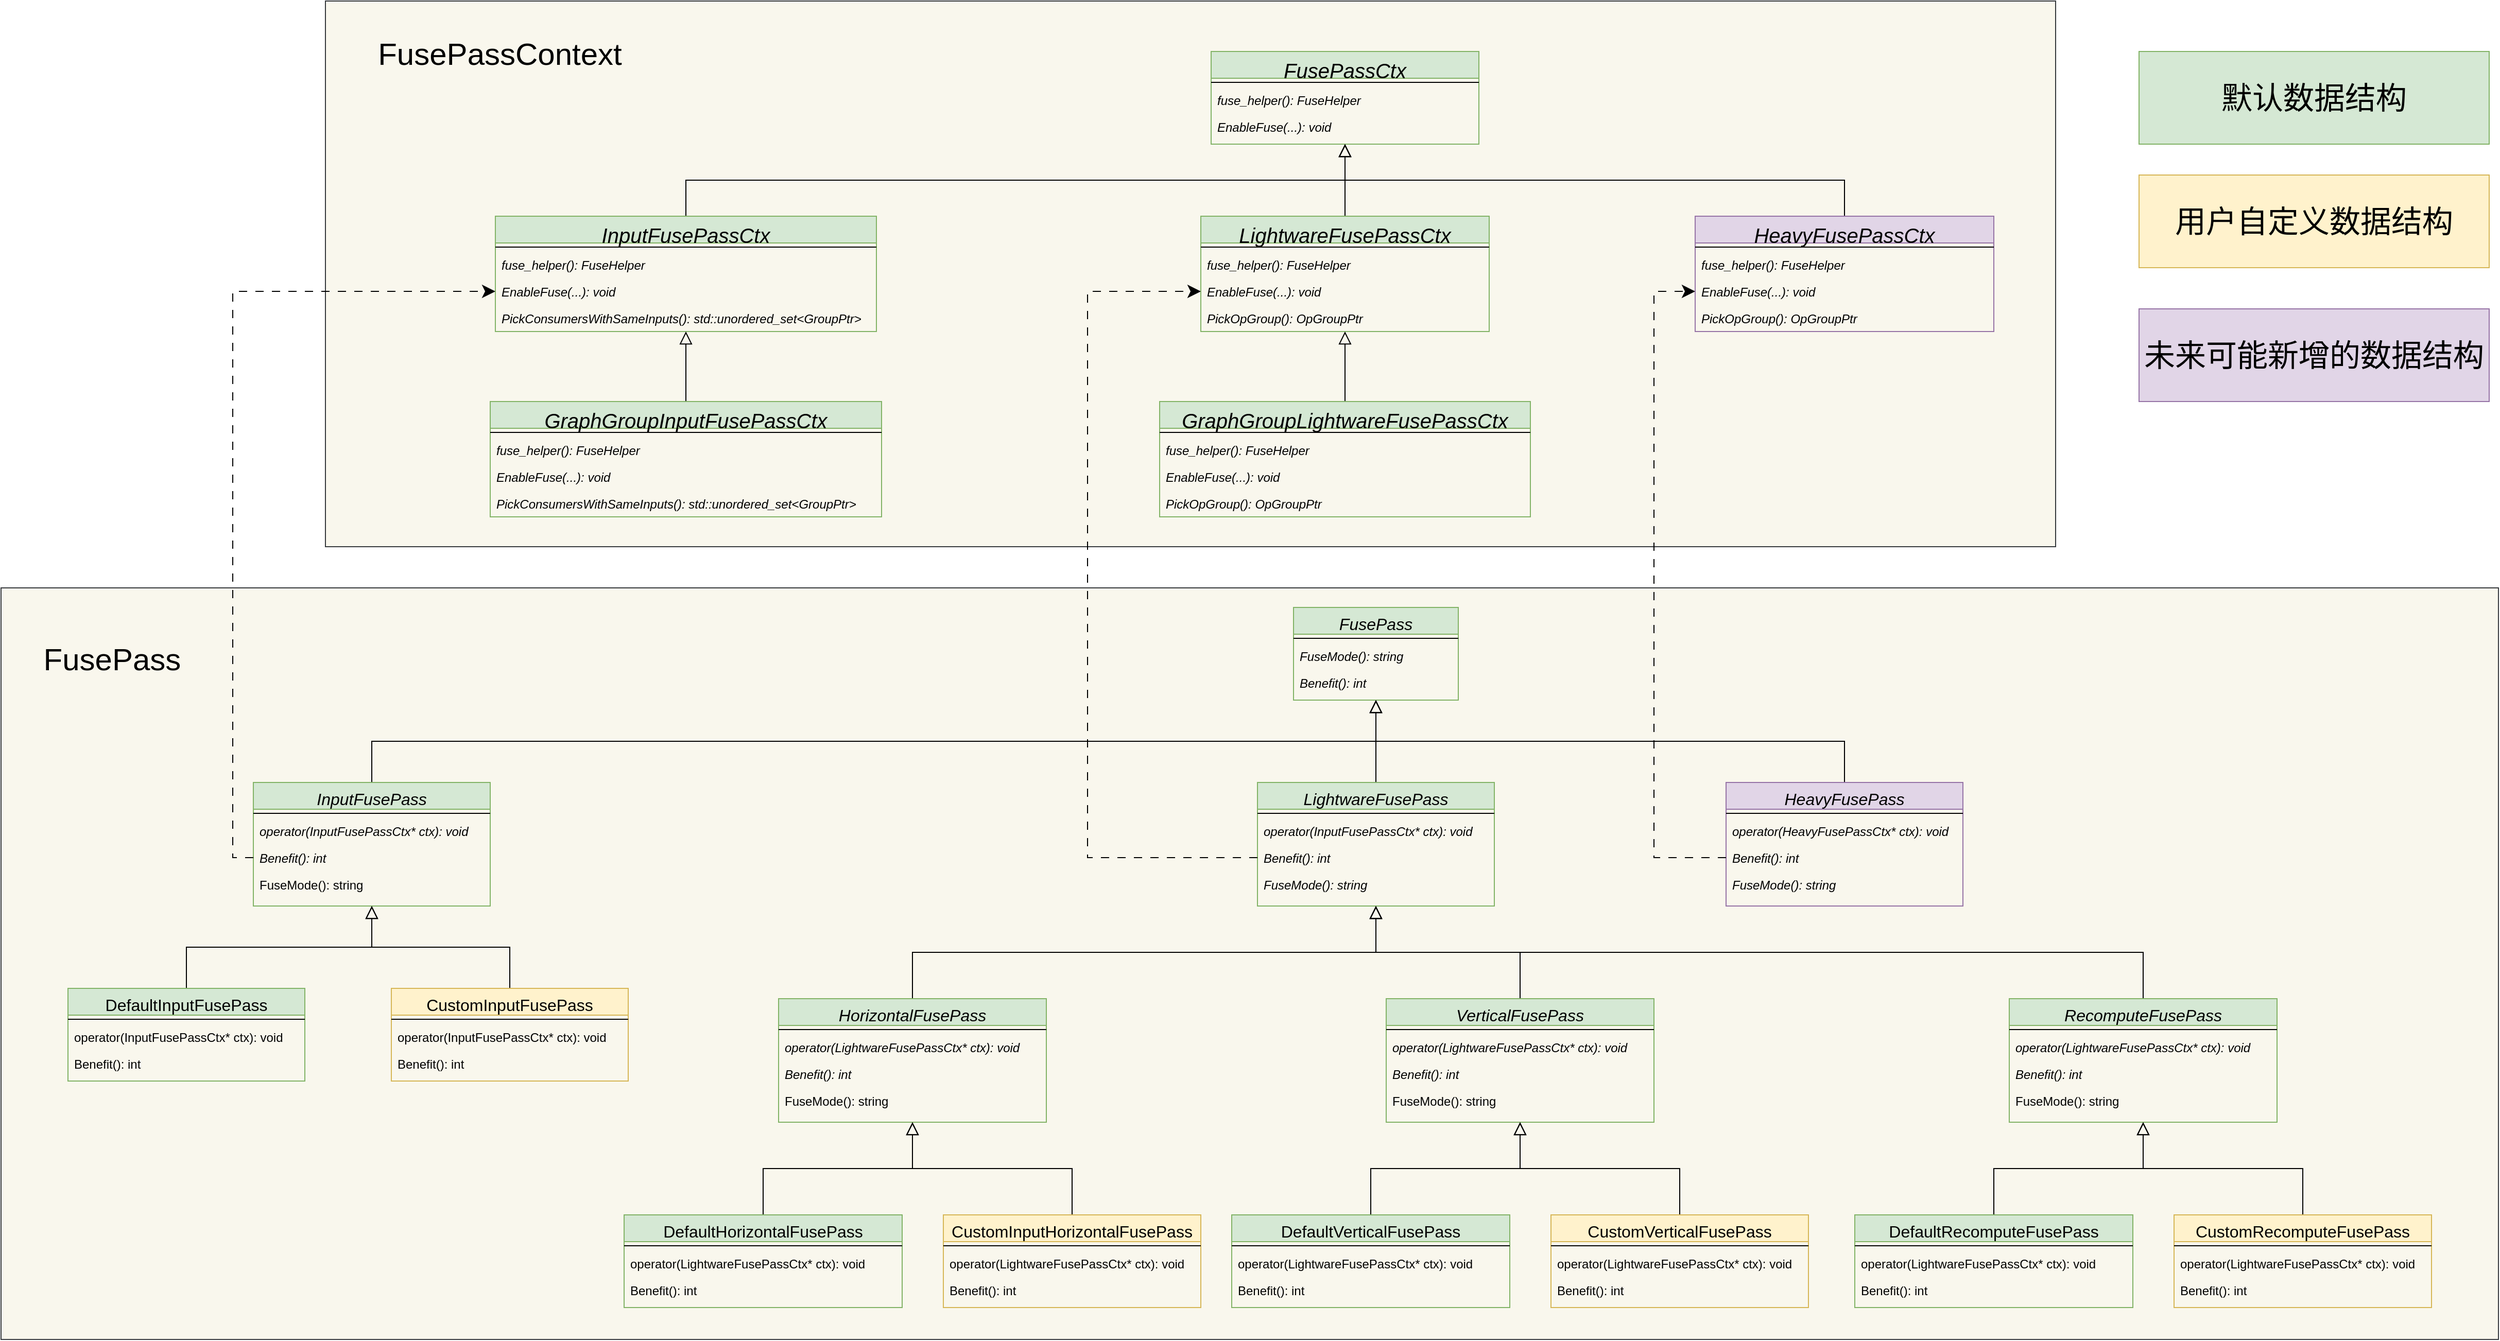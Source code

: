 <mxfile version="21.5.0" type="github">
  <diagram id="C5RBs43oDa-KdzZeNtuy" name="Page-1">
    <mxGraphModel dx="2607" dy="2569" grid="1" gridSize="10" guides="1" tooltips="1" connect="1" arrows="1" fold="1" page="1" pageScale="1" pageWidth="827" pageHeight="1169" math="0" shadow="0">
      <root>
        <mxCell id="WIyWlLk6GJQsqaUBKTNV-0" />
        <mxCell id="WIyWlLk6GJQsqaUBKTNV-1" parent="WIyWlLk6GJQsqaUBKTNV-0" />
        <mxCell id="BLyfXcpBKMJjdkIK_ONK-147" value="" style="rounded=0;whiteSpace=wrap;html=1;fillColor=#f9f7ed;strokeColor=#36393d;" vertex="1" parent="WIyWlLk6GJQsqaUBKTNV-1">
          <mxGeometry x="65" y="1" width="2425" height="730" as="geometry" />
        </mxCell>
        <mxCell id="BLyfXcpBKMJjdkIK_ONK-145" value="" style="rounded=0;whiteSpace=wrap;html=1;fillColor=#f9f7ed;strokeColor=#36393d;" vertex="1" parent="WIyWlLk6GJQsqaUBKTNV-1">
          <mxGeometry x="380" y="-569" width="1680" height="530" as="geometry" />
        </mxCell>
        <mxCell id="zkfFHV4jXpPFQw0GAbJ--0" value="FusePass" style="swimlane;fontStyle=2;align=center;verticalAlign=top;childLayout=stackLayout;horizontal=1;startSize=26;horizontalStack=0;resizeParent=1;resizeLast=0;collapsible=1;marginBottom=0;rounded=0;shadow=0;strokeWidth=1;fillColor=#d5e8d4;strokeColor=#82b366;fontSize=16;" parent="WIyWlLk6GJQsqaUBKTNV-1" vertex="1">
          <mxGeometry x="1320" y="20" width="160" height="90" as="geometry">
            <mxRectangle x="230" y="140" width="160" height="26" as="alternateBounds" />
          </mxGeometry>
        </mxCell>
        <mxCell id="zkfFHV4jXpPFQw0GAbJ--4" value="" style="line;html=1;strokeWidth=1;align=left;verticalAlign=middle;spacingTop=-1;spacingLeft=3;spacingRight=3;rotatable=0;labelPosition=right;points=[];portConstraint=eastwest;" parent="zkfFHV4jXpPFQw0GAbJ--0" vertex="1">
          <mxGeometry y="26" width="160" height="8" as="geometry" />
        </mxCell>
        <mxCell id="zkfFHV4jXpPFQw0GAbJ--5" value="FuseMode(): string" style="text;align=left;verticalAlign=top;spacingLeft=4;spacingRight=4;overflow=hidden;rotatable=0;points=[[0,0.5],[1,0.5]];portConstraint=eastwest;fontStyle=2" parent="zkfFHV4jXpPFQw0GAbJ--0" vertex="1">
          <mxGeometry y="34" width="160" height="26" as="geometry" />
        </mxCell>
        <mxCell id="BLyfXcpBKMJjdkIK_ONK-0" value="Benefit(): int" style="text;align=left;verticalAlign=top;spacingLeft=4;spacingRight=4;overflow=hidden;rotatable=0;points=[[0,0.5],[1,0.5]];portConstraint=eastwest;fontStyle=2" vertex="1" parent="zkfFHV4jXpPFQw0GAbJ--0">
          <mxGeometry y="60" width="160" height="26" as="geometry" />
        </mxCell>
        <mxCell id="BLyfXcpBKMJjdkIK_ONK-151" style="edgeStyle=orthogonalEdgeStyle;rounded=0;orthogonalLoop=1;jettySize=auto;html=1;exitX=0.5;exitY=0;exitDx=0;exitDy=0;endArrow=block;endFill=0;endSize=10;" edge="1" parent="WIyWlLk6GJQsqaUBKTNV-1" source="zkfFHV4jXpPFQw0GAbJ--6" target="zkfFHV4jXpPFQw0GAbJ--0">
          <mxGeometry relative="1" as="geometry" />
        </mxCell>
        <mxCell id="zkfFHV4jXpPFQw0GAbJ--6" value="InputFusePass" style="swimlane;fontStyle=2;align=center;verticalAlign=top;childLayout=stackLayout;horizontal=1;startSize=26;horizontalStack=0;resizeParent=1;resizeLast=0;collapsible=1;marginBottom=0;rounded=0;shadow=0;strokeWidth=1;fillColor=#d5e8d4;strokeColor=#82b366;fontSize=16;" parent="WIyWlLk6GJQsqaUBKTNV-1" vertex="1">
          <mxGeometry x="310" y="190" width="230" height="120" as="geometry">
            <mxRectangle x="130" y="380" width="160" height="26" as="alternateBounds" />
          </mxGeometry>
        </mxCell>
        <mxCell id="zkfFHV4jXpPFQw0GAbJ--9" value="" style="line;html=1;strokeWidth=1;align=left;verticalAlign=middle;spacingTop=-1;spacingLeft=3;spacingRight=3;rotatable=0;labelPosition=right;points=[];portConstraint=eastwest;" parent="zkfFHV4jXpPFQw0GAbJ--6" vertex="1">
          <mxGeometry y="26" width="230" height="8" as="geometry" />
        </mxCell>
        <mxCell id="BLyfXcpBKMJjdkIK_ONK-1" value="operator(InputFusePassCtx* ctx): void" style="text;align=left;verticalAlign=top;spacingLeft=4;spacingRight=4;overflow=hidden;rotatable=0;points=[[0,0.5],[1,0.5]];portConstraint=eastwest;fontStyle=2" vertex="1" parent="zkfFHV4jXpPFQw0GAbJ--6">
          <mxGeometry y="34" width="230" height="26" as="geometry" />
        </mxCell>
        <mxCell id="BLyfXcpBKMJjdkIK_ONK-3" value="Benefit(): int" style="text;align=left;verticalAlign=top;spacingLeft=4;spacingRight=4;overflow=hidden;rotatable=0;points=[[0,0.5],[1,0.5]];portConstraint=eastwest;fontStyle=2" vertex="1" parent="zkfFHV4jXpPFQw0GAbJ--6">
          <mxGeometry y="60" width="230" height="26" as="geometry" />
        </mxCell>
        <mxCell id="BLyfXcpBKMJjdkIK_ONK-2" value="FuseMode(): string" style="text;align=left;verticalAlign=top;spacingLeft=4;spacingRight=4;overflow=hidden;rotatable=0;points=[[0,0.5],[1,0.5]];portConstraint=eastwest;fontStyle=0" vertex="1" parent="zkfFHV4jXpPFQw0GAbJ--6">
          <mxGeometry y="86" width="230" height="26" as="geometry" />
        </mxCell>
        <mxCell id="zkfFHV4jXpPFQw0GAbJ--16" value="" style="endArrow=block;endSize=10;endFill=0;shadow=0;strokeWidth=1;rounded=0;edgeStyle=elbowEdgeStyle;elbow=vertical;exitX=0.5;exitY=0;exitDx=0;exitDy=0;" parent="WIyWlLk6GJQsqaUBKTNV-1" source="BLyfXcpBKMJjdkIK_ONK-31" target="zkfFHV4jXpPFQw0GAbJ--0" edge="1">
          <mxGeometry width="160" relative="1" as="geometry">
            <mxPoint x="700" y="250" as="sourcePoint" />
            <mxPoint x="550" y="201" as="targetPoint" />
          </mxGeometry>
        </mxCell>
        <mxCell id="BLyfXcpBKMJjdkIK_ONK-14" style="edgeStyle=orthogonalEdgeStyle;rounded=0;orthogonalLoop=1;jettySize=auto;html=1;exitX=0.5;exitY=0;exitDx=0;exitDy=0;entryX=0.5;entryY=1;entryDx=0;entryDy=0;endArrow=block;endFill=0;endSize=10;" edge="1" parent="WIyWlLk6GJQsqaUBKTNV-1" source="BLyfXcpBKMJjdkIK_ONK-4" target="zkfFHV4jXpPFQw0GAbJ--6">
          <mxGeometry relative="1" as="geometry" />
        </mxCell>
        <mxCell id="BLyfXcpBKMJjdkIK_ONK-4" value="DefaultInputFusePass" style="swimlane;fontStyle=0;align=center;verticalAlign=top;childLayout=stackLayout;horizontal=1;startSize=26;horizontalStack=0;resizeParent=1;resizeLast=0;collapsible=1;marginBottom=0;rounded=0;shadow=0;strokeWidth=1;fillColor=#d5e8d4;strokeColor=#82b366;fontSize=16;" vertex="1" parent="WIyWlLk6GJQsqaUBKTNV-1">
          <mxGeometry x="130" y="390" width="230" height="90" as="geometry">
            <mxRectangle x="130" y="380" width="160" height="26" as="alternateBounds" />
          </mxGeometry>
        </mxCell>
        <mxCell id="BLyfXcpBKMJjdkIK_ONK-5" value="" style="line;html=1;strokeWidth=1;align=left;verticalAlign=middle;spacingTop=-1;spacingLeft=3;spacingRight=3;rotatable=0;labelPosition=right;points=[];portConstraint=eastwest;" vertex="1" parent="BLyfXcpBKMJjdkIK_ONK-4">
          <mxGeometry y="26" width="230" height="8" as="geometry" />
        </mxCell>
        <mxCell id="BLyfXcpBKMJjdkIK_ONK-6" value="operator(InputFusePassCtx* ctx): void" style="text;align=left;verticalAlign=top;spacingLeft=4;spacingRight=4;overflow=hidden;rotatable=0;points=[[0,0.5],[1,0.5]];portConstraint=eastwest;fontStyle=0" vertex="1" parent="BLyfXcpBKMJjdkIK_ONK-4">
          <mxGeometry y="34" width="230" height="26" as="geometry" />
        </mxCell>
        <mxCell id="BLyfXcpBKMJjdkIK_ONK-7" value="Benefit(): int" style="text;align=left;verticalAlign=top;spacingLeft=4;spacingRight=4;overflow=hidden;rotatable=0;points=[[0,0.5],[1,0.5]];portConstraint=eastwest;fontStyle=0" vertex="1" parent="BLyfXcpBKMJjdkIK_ONK-4">
          <mxGeometry y="60" width="230" height="26" as="geometry" />
        </mxCell>
        <mxCell id="BLyfXcpBKMJjdkIK_ONK-25" style="edgeStyle=orthogonalEdgeStyle;rounded=0;orthogonalLoop=1;jettySize=auto;html=1;exitX=0.5;exitY=0;exitDx=0;exitDy=0;entryX=0.5;entryY=1;entryDx=0;entryDy=0;endArrow=block;endFill=0;endSize=10;" edge="1" parent="WIyWlLk6GJQsqaUBKTNV-1" source="BLyfXcpBKMJjdkIK_ONK-20" target="zkfFHV4jXpPFQw0GAbJ--6">
          <mxGeometry relative="1" as="geometry" />
        </mxCell>
        <mxCell id="BLyfXcpBKMJjdkIK_ONK-20" value="CustomInputFusePass" style="swimlane;fontStyle=0;align=center;verticalAlign=top;childLayout=stackLayout;horizontal=1;startSize=26;horizontalStack=0;resizeParent=1;resizeLast=0;collapsible=1;marginBottom=0;rounded=0;shadow=0;strokeWidth=1;fillColor=#fff2cc;strokeColor=#d6b656;fontSize=16;" vertex="1" parent="WIyWlLk6GJQsqaUBKTNV-1">
          <mxGeometry x="444" y="390" width="230" height="90" as="geometry">
            <mxRectangle x="130" y="380" width="160" height="26" as="alternateBounds" />
          </mxGeometry>
        </mxCell>
        <mxCell id="BLyfXcpBKMJjdkIK_ONK-21" value="" style="line;html=1;strokeWidth=1;align=left;verticalAlign=middle;spacingTop=-1;spacingLeft=3;spacingRight=3;rotatable=0;labelPosition=right;points=[];portConstraint=eastwest;" vertex="1" parent="BLyfXcpBKMJjdkIK_ONK-20">
          <mxGeometry y="26" width="230" height="8" as="geometry" />
        </mxCell>
        <mxCell id="BLyfXcpBKMJjdkIK_ONK-22" value="operator(InputFusePassCtx* ctx): void" style="text;align=left;verticalAlign=top;spacingLeft=4;spacingRight=4;overflow=hidden;rotatable=0;points=[[0,0.5],[1,0.5]];portConstraint=eastwest;fontStyle=0" vertex="1" parent="BLyfXcpBKMJjdkIK_ONK-20">
          <mxGeometry y="34" width="230" height="26" as="geometry" />
        </mxCell>
        <mxCell id="BLyfXcpBKMJjdkIK_ONK-23" value="Benefit(): int" style="text;align=left;verticalAlign=top;spacingLeft=4;spacingRight=4;overflow=hidden;rotatable=0;points=[[0,0.5],[1,0.5]];portConstraint=eastwest;fontStyle=0" vertex="1" parent="BLyfXcpBKMJjdkIK_ONK-20">
          <mxGeometry y="60" width="230" height="26" as="geometry" />
        </mxCell>
        <mxCell id="BLyfXcpBKMJjdkIK_ONK-31" value="LightwareFusePass" style="swimlane;fontStyle=2;align=center;verticalAlign=top;childLayout=stackLayout;horizontal=1;startSize=26;horizontalStack=0;resizeParent=1;resizeLast=0;collapsible=1;marginBottom=0;rounded=0;shadow=0;strokeWidth=1;fillColor=#d5e8d4;strokeColor=#82b366;fontSize=16;" vertex="1" parent="WIyWlLk6GJQsqaUBKTNV-1">
          <mxGeometry x="1285" y="190" width="230" height="120" as="geometry">
            <mxRectangle x="130" y="380" width="160" height="26" as="alternateBounds" />
          </mxGeometry>
        </mxCell>
        <mxCell id="BLyfXcpBKMJjdkIK_ONK-32" value="" style="line;html=1;strokeWidth=1;align=left;verticalAlign=middle;spacingTop=-1;spacingLeft=3;spacingRight=3;rotatable=0;labelPosition=right;points=[];portConstraint=eastwest;" vertex="1" parent="BLyfXcpBKMJjdkIK_ONK-31">
          <mxGeometry y="26" width="230" height="8" as="geometry" />
        </mxCell>
        <mxCell id="BLyfXcpBKMJjdkIK_ONK-33" value="operator(InputFusePassCtx* ctx): void" style="text;align=left;verticalAlign=top;spacingLeft=4;spacingRight=4;overflow=hidden;rotatable=0;points=[[0,0.5],[1,0.5]];portConstraint=eastwest;fontStyle=2" vertex="1" parent="BLyfXcpBKMJjdkIK_ONK-31">
          <mxGeometry y="34" width="230" height="26" as="geometry" />
        </mxCell>
        <mxCell id="BLyfXcpBKMJjdkIK_ONK-34" value="Benefit(): int" style="text;align=left;verticalAlign=top;spacingLeft=4;spacingRight=4;overflow=hidden;rotatable=0;points=[[0,0.5],[1,0.5]];portConstraint=eastwest;fontStyle=2" vertex="1" parent="BLyfXcpBKMJjdkIK_ONK-31">
          <mxGeometry y="60" width="230" height="26" as="geometry" />
        </mxCell>
        <mxCell id="BLyfXcpBKMJjdkIK_ONK-35" value="FuseMode(): string" style="text;align=left;verticalAlign=top;spacingLeft=4;spacingRight=4;overflow=hidden;rotatable=0;points=[[0,0.5],[1,0.5]];portConstraint=eastwest;fontStyle=2" vertex="1" parent="BLyfXcpBKMJjdkIK_ONK-31">
          <mxGeometry y="86" width="230" height="26" as="geometry" />
        </mxCell>
        <mxCell id="BLyfXcpBKMJjdkIK_ONK-41" style="edgeStyle=orthogonalEdgeStyle;rounded=0;orthogonalLoop=1;jettySize=auto;html=1;exitX=0.5;exitY=0;exitDx=0;exitDy=0;endArrow=block;endFill=0;endSize=10;entryX=0.5;entryY=1;entryDx=0;entryDy=0;" edge="1" parent="WIyWlLk6GJQsqaUBKTNV-1" source="BLyfXcpBKMJjdkIK_ONK-36" target="zkfFHV4jXpPFQw0GAbJ--0">
          <mxGeometry relative="1" as="geometry">
            <mxPoint x="1210" y="140" as="targetPoint" />
          </mxGeometry>
        </mxCell>
        <mxCell id="BLyfXcpBKMJjdkIK_ONK-36" value="HeavyFusePass" style="swimlane;fontStyle=2;align=center;verticalAlign=top;childLayout=stackLayout;horizontal=1;startSize=26;horizontalStack=0;resizeParent=1;resizeLast=0;collapsible=1;marginBottom=0;rounded=0;shadow=0;strokeWidth=1;fillColor=#e1d5e7;strokeColor=#9673a6;fontSize=16;" vertex="1" parent="WIyWlLk6GJQsqaUBKTNV-1">
          <mxGeometry x="1740" y="190" width="230" height="120" as="geometry">
            <mxRectangle x="130" y="380" width="160" height="26" as="alternateBounds" />
          </mxGeometry>
        </mxCell>
        <mxCell id="BLyfXcpBKMJjdkIK_ONK-37" value="" style="line;html=1;strokeWidth=1;align=left;verticalAlign=middle;spacingTop=-1;spacingLeft=3;spacingRight=3;rotatable=0;labelPosition=right;points=[];portConstraint=eastwest;" vertex="1" parent="BLyfXcpBKMJjdkIK_ONK-36">
          <mxGeometry y="26" width="230" height="8" as="geometry" />
        </mxCell>
        <mxCell id="BLyfXcpBKMJjdkIK_ONK-38" value="operator(HeavyFusePassCtx* ctx): void" style="text;align=left;verticalAlign=top;spacingLeft=4;spacingRight=4;overflow=hidden;rotatable=0;points=[[0,0.5],[1,0.5]];portConstraint=eastwest;fontStyle=2" vertex="1" parent="BLyfXcpBKMJjdkIK_ONK-36">
          <mxGeometry y="34" width="230" height="26" as="geometry" />
        </mxCell>
        <mxCell id="BLyfXcpBKMJjdkIK_ONK-39" value="Benefit(): int" style="text;align=left;verticalAlign=top;spacingLeft=4;spacingRight=4;overflow=hidden;rotatable=0;points=[[0,0.5],[1,0.5]];portConstraint=eastwest;fontStyle=2" vertex="1" parent="BLyfXcpBKMJjdkIK_ONK-36">
          <mxGeometry y="60" width="230" height="26" as="geometry" />
        </mxCell>
        <mxCell id="BLyfXcpBKMJjdkIK_ONK-40" value="FuseMode(): string" style="text;align=left;verticalAlign=top;spacingLeft=4;spacingRight=4;overflow=hidden;rotatable=0;points=[[0,0.5],[1,0.5]];portConstraint=eastwest;fontStyle=2" vertex="1" parent="BLyfXcpBKMJjdkIK_ONK-36">
          <mxGeometry y="86" width="230" height="26" as="geometry" />
        </mxCell>
        <mxCell id="BLyfXcpBKMJjdkIK_ONK-42" value="&lt;font style=&quot;font-size: 30px;&quot;&gt;默认数据结构&lt;/font&gt;" style="rounded=0;whiteSpace=wrap;html=1;fillColor=#d5e8d4;strokeColor=#82b366;fontSize=20;" vertex="1" parent="WIyWlLk6GJQsqaUBKTNV-1">
          <mxGeometry x="2141" y="-520" width="340" height="90" as="geometry" />
        </mxCell>
        <mxCell id="BLyfXcpBKMJjdkIK_ONK-44" value="&lt;font style=&quot;font-size: 30px;&quot;&gt;用户自定义数据结构&lt;/font&gt;" style="rounded=0;whiteSpace=wrap;html=1;fillColor=#fff2cc;strokeColor=#d6b656;fontSize=20;" vertex="1" parent="WIyWlLk6GJQsqaUBKTNV-1">
          <mxGeometry x="2141" y="-400" width="340" height="90" as="geometry" />
        </mxCell>
        <mxCell id="BLyfXcpBKMJjdkIK_ONK-45" value="&lt;font style=&quot;font-size: 30px;&quot;&gt;未来可能新增的数据结构&lt;/font&gt;" style="rounded=0;whiteSpace=wrap;html=1;fillColor=#e1d5e7;strokeColor=#9673a6;fontSize=20;" vertex="1" parent="WIyWlLk6GJQsqaUBKTNV-1">
          <mxGeometry x="2141" y="-270" width="340" height="90" as="geometry" />
        </mxCell>
        <mxCell id="BLyfXcpBKMJjdkIK_ONK-94" style="edgeStyle=orthogonalEdgeStyle;rounded=0;orthogonalLoop=1;jettySize=auto;html=1;exitX=0.5;exitY=0;exitDx=0;exitDy=0;entryX=0.5;entryY=1;entryDx=0;entryDy=0;endSize=10;endArrow=block;endFill=0;" edge="1" parent="WIyWlLk6GJQsqaUBKTNV-1" source="BLyfXcpBKMJjdkIK_ONK-46" target="BLyfXcpBKMJjdkIK_ONK-31">
          <mxGeometry relative="1" as="geometry" />
        </mxCell>
        <mxCell id="BLyfXcpBKMJjdkIK_ONK-46" value="HorizontalFusePass" style="swimlane;fontStyle=2;align=center;verticalAlign=top;childLayout=stackLayout;horizontal=1;startSize=26;horizontalStack=0;resizeParent=1;resizeLast=0;collapsible=1;marginBottom=0;rounded=0;shadow=0;strokeWidth=1;fillColor=#d5e8d4;strokeColor=#82b366;fontSize=16;" vertex="1" parent="WIyWlLk6GJQsqaUBKTNV-1">
          <mxGeometry x="820" y="400" width="260" height="120" as="geometry">
            <mxRectangle x="130" y="380" width="160" height="26" as="alternateBounds" />
          </mxGeometry>
        </mxCell>
        <mxCell id="BLyfXcpBKMJjdkIK_ONK-47" value="" style="line;html=1;strokeWidth=1;align=left;verticalAlign=middle;spacingTop=-1;spacingLeft=3;spacingRight=3;rotatable=0;labelPosition=right;points=[];portConstraint=eastwest;" vertex="1" parent="BLyfXcpBKMJjdkIK_ONK-46">
          <mxGeometry y="26" width="260" height="8" as="geometry" />
        </mxCell>
        <mxCell id="BLyfXcpBKMJjdkIK_ONK-48" value="operator(LightwareFusePassCtx* ctx): void" style="text;align=left;verticalAlign=top;spacingLeft=4;spacingRight=4;overflow=hidden;rotatable=0;points=[[0,0.5],[1,0.5]];portConstraint=eastwest;fontStyle=2" vertex="1" parent="BLyfXcpBKMJjdkIK_ONK-46">
          <mxGeometry y="34" width="260" height="26" as="geometry" />
        </mxCell>
        <mxCell id="BLyfXcpBKMJjdkIK_ONK-49" value="Benefit(): int" style="text;align=left;verticalAlign=top;spacingLeft=4;spacingRight=4;overflow=hidden;rotatable=0;points=[[0,0.5],[1,0.5]];portConstraint=eastwest;fontStyle=2" vertex="1" parent="BLyfXcpBKMJjdkIK_ONK-46">
          <mxGeometry y="60" width="260" height="26" as="geometry" />
        </mxCell>
        <mxCell id="BLyfXcpBKMJjdkIK_ONK-50" value="FuseMode(): string" style="text;align=left;verticalAlign=top;spacingLeft=4;spacingRight=4;overflow=hidden;rotatable=0;points=[[0,0.5],[1,0.5]];portConstraint=eastwest;fontStyle=0" vertex="1" parent="BLyfXcpBKMJjdkIK_ONK-46">
          <mxGeometry y="86" width="260" height="26" as="geometry" />
        </mxCell>
        <mxCell id="BLyfXcpBKMJjdkIK_ONK-59" style="edgeStyle=orthogonalEdgeStyle;rounded=0;orthogonalLoop=1;jettySize=auto;html=1;exitX=0.5;exitY=0;exitDx=0;exitDy=0;entryX=0.5;entryY=1;entryDx=0;entryDy=0;endArrow=block;endFill=0;endSize=10;" edge="1" parent="WIyWlLk6GJQsqaUBKTNV-1" source="BLyfXcpBKMJjdkIK_ONK-51" target="BLyfXcpBKMJjdkIK_ONK-46">
          <mxGeometry relative="1" as="geometry" />
        </mxCell>
        <mxCell id="BLyfXcpBKMJjdkIK_ONK-51" value="DefaultHorizontalFusePass" style="swimlane;fontStyle=0;align=center;verticalAlign=top;childLayout=stackLayout;horizontal=1;startSize=26;horizontalStack=0;resizeParent=1;resizeLast=0;collapsible=1;marginBottom=0;rounded=0;shadow=0;strokeWidth=1;fillColor=#d5e8d4;strokeColor=#82b366;fontSize=16;" vertex="1" parent="WIyWlLk6GJQsqaUBKTNV-1">
          <mxGeometry x="670" y="610" width="270" height="90" as="geometry">
            <mxRectangle x="130" y="380" width="160" height="26" as="alternateBounds" />
          </mxGeometry>
        </mxCell>
        <mxCell id="BLyfXcpBKMJjdkIK_ONK-52" value="" style="line;html=1;strokeWidth=1;align=left;verticalAlign=middle;spacingTop=-1;spacingLeft=3;spacingRight=3;rotatable=0;labelPosition=right;points=[];portConstraint=eastwest;" vertex="1" parent="BLyfXcpBKMJjdkIK_ONK-51">
          <mxGeometry y="26" width="270" height="8" as="geometry" />
        </mxCell>
        <mxCell id="BLyfXcpBKMJjdkIK_ONK-53" value="operator(LightwareFusePassCtx* ctx): void" style="text;align=left;verticalAlign=top;spacingLeft=4;spacingRight=4;overflow=hidden;rotatable=0;points=[[0,0.5],[1,0.5]];portConstraint=eastwest;fontStyle=0" vertex="1" parent="BLyfXcpBKMJjdkIK_ONK-51">
          <mxGeometry y="34" width="270" height="26" as="geometry" />
        </mxCell>
        <mxCell id="BLyfXcpBKMJjdkIK_ONK-54" value="Benefit(): int" style="text;align=left;verticalAlign=top;spacingLeft=4;spacingRight=4;overflow=hidden;rotatable=0;points=[[0,0.5],[1,0.5]];portConstraint=eastwest;fontStyle=0" vertex="1" parent="BLyfXcpBKMJjdkIK_ONK-51">
          <mxGeometry y="60" width="270" height="26" as="geometry" />
        </mxCell>
        <mxCell id="BLyfXcpBKMJjdkIK_ONK-60" style="edgeStyle=orthogonalEdgeStyle;rounded=0;orthogonalLoop=1;jettySize=auto;html=1;exitX=0.5;exitY=0;exitDx=0;exitDy=0;endSize=10;endArrow=block;endFill=0;entryX=0.5;entryY=1;entryDx=0;entryDy=0;" edge="1" parent="WIyWlLk6GJQsqaUBKTNV-1" source="BLyfXcpBKMJjdkIK_ONK-55" target="BLyfXcpBKMJjdkIK_ONK-46">
          <mxGeometry relative="1" as="geometry">
            <mxPoint x="950" y="550" as="targetPoint" />
          </mxGeometry>
        </mxCell>
        <mxCell id="BLyfXcpBKMJjdkIK_ONK-55" value="CustomInputHorizontalFusePass" style="swimlane;fontStyle=0;align=center;verticalAlign=top;childLayout=stackLayout;horizontal=1;startSize=26;horizontalStack=0;resizeParent=1;resizeLast=0;collapsible=1;marginBottom=0;rounded=0;shadow=0;strokeWidth=1;fillColor=#fff2cc;strokeColor=#d6b656;fontSize=16;" vertex="1" parent="WIyWlLk6GJQsqaUBKTNV-1">
          <mxGeometry x="980" y="610" width="250" height="90" as="geometry">
            <mxRectangle x="130" y="380" width="160" height="26" as="alternateBounds" />
          </mxGeometry>
        </mxCell>
        <mxCell id="BLyfXcpBKMJjdkIK_ONK-56" value="" style="line;html=1;strokeWidth=1;align=left;verticalAlign=middle;spacingTop=-1;spacingLeft=3;spacingRight=3;rotatable=0;labelPosition=right;points=[];portConstraint=eastwest;" vertex="1" parent="BLyfXcpBKMJjdkIK_ONK-55">
          <mxGeometry y="26" width="250" height="8" as="geometry" />
        </mxCell>
        <mxCell id="BLyfXcpBKMJjdkIK_ONK-57" value="operator(LightwareFusePassCtx* ctx): void" style="text;align=left;verticalAlign=top;spacingLeft=4;spacingRight=4;overflow=hidden;rotatable=0;points=[[0,0.5],[1,0.5]];portConstraint=eastwest;fontStyle=0" vertex="1" parent="BLyfXcpBKMJjdkIK_ONK-55">
          <mxGeometry y="34" width="250" height="26" as="geometry" />
        </mxCell>
        <mxCell id="BLyfXcpBKMJjdkIK_ONK-58" value="Benefit(): int" style="text;align=left;verticalAlign=top;spacingLeft=4;spacingRight=4;overflow=hidden;rotatable=0;points=[[0,0.5],[1,0.5]];portConstraint=eastwest;fontStyle=0" vertex="1" parent="BLyfXcpBKMJjdkIK_ONK-55">
          <mxGeometry y="60" width="250" height="26" as="geometry" />
        </mxCell>
        <mxCell id="BLyfXcpBKMJjdkIK_ONK-96" style="edgeStyle=orthogonalEdgeStyle;rounded=0;orthogonalLoop=1;jettySize=auto;html=1;exitX=0.5;exitY=0;exitDx=0;exitDy=0;entryX=0.5;entryY=1;entryDx=0;entryDy=0;endSize=10;endArrow=block;endFill=0;" edge="1" parent="WIyWlLk6GJQsqaUBKTNV-1" source="BLyfXcpBKMJjdkIK_ONK-63" target="BLyfXcpBKMJjdkIK_ONK-31">
          <mxGeometry relative="1" as="geometry" />
        </mxCell>
        <mxCell id="BLyfXcpBKMJjdkIK_ONK-63" value="VerticalFusePass" style="swimlane;fontStyle=2;align=center;verticalAlign=top;childLayout=stackLayout;horizontal=1;startSize=26;horizontalStack=0;resizeParent=1;resizeLast=0;collapsible=1;marginBottom=0;rounded=0;shadow=0;strokeWidth=1;fillColor=#d5e8d4;strokeColor=#82b366;fontSize=16;" vertex="1" parent="WIyWlLk6GJQsqaUBKTNV-1">
          <mxGeometry x="1410" y="400" width="260" height="120" as="geometry">
            <mxRectangle x="130" y="380" width="160" height="26" as="alternateBounds" />
          </mxGeometry>
        </mxCell>
        <mxCell id="BLyfXcpBKMJjdkIK_ONK-64" value="" style="line;html=1;strokeWidth=1;align=left;verticalAlign=middle;spacingTop=-1;spacingLeft=3;spacingRight=3;rotatable=0;labelPosition=right;points=[];portConstraint=eastwest;" vertex="1" parent="BLyfXcpBKMJjdkIK_ONK-63">
          <mxGeometry y="26" width="260" height="8" as="geometry" />
        </mxCell>
        <mxCell id="BLyfXcpBKMJjdkIK_ONK-65" value="operator(LightwareFusePassCtx* ctx): void" style="text;align=left;verticalAlign=top;spacingLeft=4;spacingRight=4;overflow=hidden;rotatable=0;points=[[0,0.5],[1,0.5]];portConstraint=eastwest;fontStyle=2" vertex="1" parent="BLyfXcpBKMJjdkIK_ONK-63">
          <mxGeometry y="34" width="260" height="26" as="geometry" />
        </mxCell>
        <mxCell id="BLyfXcpBKMJjdkIK_ONK-66" value="Benefit(): int" style="text;align=left;verticalAlign=top;spacingLeft=4;spacingRight=4;overflow=hidden;rotatable=0;points=[[0,0.5],[1,0.5]];portConstraint=eastwest;fontStyle=2" vertex="1" parent="BLyfXcpBKMJjdkIK_ONK-63">
          <mxGeometry y="60" width="260" height="26" as="geometry" />
        </mxCell>
        <mxCell id="BLyfXcpBKMJjdkIK_ONK-67" value="FuseMode(): string" style="text;align=left;verticalAlign=top;spacingLeft=4;spacingRight=4;overflow=hidden;rotatable=0;points=[[0,0.5],[1,0.5]];portConstraint=eastwest;fontStyle=0" vertex="1" parent="BLyfXcpBKMJjdkIK_ONK-63">
          <mxGeometry y="86" width="260" height="26" as="geometry" />
        </mxCell>
        <mxCell id="BLyfXcpBKMJjdkIK_ONK-68" style="edgeStyle=orthogonalEdgeStyle;rounded=0;orthogonalLoop=1;jettySize=auto;html=1;exitX=0.5;exitY=0;exitDx=0;exitDy=0;entryX=0.5;entryY=1;entryDx=0;entryDy=0;endArrow=block;endFill=0;endSize=10;" edge="1" parent="WIyWlLk6GJQsqaUBKTNV-1" source="BLyfXcpBKMJjdkIK_ONK-69" target="BLyfXcpBKMJjdkIK_ONK-63">
          <mxGeometry relative="1" as="geometry" />
        </mxCell>
        <mxCell id="BLyfXcpBKMJjdkIK_ONK-69" value="DefaultVerticalFusePass" style="swimlane;fontStyle=0;align=center;verticalAlign=top;childLayout=stackLayout;horizontal=1;startSize=26;horizontalStack=0;resizeParent=1;resizeLast=0;collapsible=1;marginBottom=0;rounded=0;shadow=0;strokeWidth=1;fillColor=#d5e8d4;strokeColor=#82b366;fontSize=16;" vertex="1" parent="WIyWlLk6GJQsqaUBKTNV-1">
          <mxGeometry x="1260" y="610" width="270" height="90" as="geometry">
            <mxRectangle x="130" y="380" width="160" height="26" as="alternateBounds" />
          </mxGeometry>
        </mxCell>
        <mxCell id="BLyfXcpBKMJjdkIK_ONK-70" value="" style="line;html=1;strokeWidth=1;align=left;verticalAlign=middle;spacingTop=-1;spacingLeft=3;spacingRight=3;rotatable=0;labelPosition=right;points=[];portConstraint=eastwest;" vertex="1" parent="BLyfXcpBKMJjdkIK_ONK-69">
          <mxGeometry y="26" width="270" height="8" as="geometry" />
        </mxCell>
        <mxCell id="BLyfXcpBKMJjdkIK_ONK-71" value="operator(LightwareFusePassCtx* ctx): void" style="text;align=left;verticalAlign=top;spacingLeft=4;spacingRight=4;overflow=hidden;rotatable=0;points=[[0,0.5],[1,0.5]];portConstraint=eastwest;fontStyle=0" vertex="1" parent="BLyfXcpBKMJjdkIK_ONK-69">
          <mxGeometry y="34" width="270" height="26" as="geometry" />
        </mxCell>
        <mxCell id="BLyfXcpBKMJjdkIK_ONK-72" value="Benefit(): int" style="text;align=left;verticalAlign=top;spacingLeft=4;spacingRight=4;overflow=hidden;rotatable=0;points=[[0,0.5],[1,0.5]];portConstraint=eastwest;fontStyle=0" vertex="1" parent="BLyfXcpBKMJjdkIK_ONK-69">
          <mxGeometry y="60" width="270" height="26" as="geometry" />
        </mxCell>
        <mxCell id="BLyfXcpBKMJjdkIK_ONK-73" style="edgeStyle=orthogonalEdgeStyle;rounded=0;orthogonalLoop=1;jettySize=auto;html=1;exitX=0.5;exitY=0;exitDx=0;exitDy=0;endSize=10;endArrow=block;endFill=0;entryX=0.5;entryY=1;entryDx=0;entryDy=0;" edge="1" parent="WIyWlLk6GJQsqaUBKTNV-1" source="BLyfXcpBKMJjdkIK_ONK-74" target="BLyfXcpBKMJjdkIK_ONK-63">
          <mxGeometry relative="1" as="geometry">
            <mxPoint x="1540" y="550" as="targetPoint" />
          </mxGeometry>
        </mxCell>
        <mxCell id="BLyfXcpBKMJjdkIK_ONK-74" value="CustomVerticalFusePass" style="swimlane;fontStyle=0;align=center;verticalAlign=top;childLayout=stackLayout;horizontal=1;startSize=26;horizontalStack=0;resizeParent=1;resizeLast=0;collapsible=1;marginBottom=0;rounded=0;shadow=0;strokeWidth=1;fillColor=#fff2cc;strokeColor=#d6b656;fontSize=16;" vertex="1" parent="WIyWlLk6GJQsqaUBKTNV-1">
          <mxGeometry x="1570" y="610" width="250" height="90" as="geometry">
            <mxRectangle x="130" y="380" width="160" height="26" as="alternateBounds" />
          </mxGeometry>
        </mxCell>
        <mxCell id="BLyfXcpBKMJjdkIK_ONK-75" value="" style="line;html=1;strokeWidth=1;align=left;verticalAlign=middle;spacingTop=-1;spacingLeft=3;spacingRight=3;rotatable=0;labelPosition=right;points=[];portConstraint=eastwest;" vertex="1" parent="BLyfXcpBKMJjdkIK_ONK-74">
          <mxGeometry y="26" width="250" height="8" as="geometry" />
        </mxCell>
        <mxCell id="BLyfXcpBKMJjdkIK_ONK-76" value="operator(LightwareFusePassCtx* ctx): void" style="text;align=left;verticalAlign=top;spacingLeft=4;spacingRight=4;overflow=hidden;rotatable=0;points=[[0,0.5],[1,0.5]];portConstraint=eastwest;fontStyle=0" vertex="1" parent="BLyfXcpBKMJjdkIK_ONK-74">
          <mxGeometry y="34" width="250" height="26" as="geometry" />
        </mxCell>
        <mxCell id="BLyfXcpBKMJjdkIK_ONK-77" value="Benefit(): int" style="text;align=left;verticalAlign=top;spacingLeft=4;spacingRight=4;overflow=hidden;rotatable=0;points=[[0,0.5],[1,0.5]];portConstraint=eastwest;fontStyle=0" vertex="1" parent="BLyfXcpBKMJjdkIK_ONK-74">
          <mxGeometry y="60" width="250" height="26" as="geometry" />
        </mxCell>
        <mxCell id="BLyfXcpBKMJjdkIK_ONK-95" style="edgeStyle=orthogonalEdgeStyle;rounded=0;orthogonalLoop=1;jettySize=auto;html=1;exitX=0.5;exitY=0;exitDx=0;exitDy=0;entryX=0.5;entryY=1;entryDx=0;entryDy=0;endSize=10;endArrow=block;endFill=0;" edge="1" parent="WIyWlLk6GJQsqaUBKTNV-1" source="BLyfXcpBKMJjdkIK_ONK-79" target="BLyfXcpBKMJjdkIK_ONK-31">
          <mxGeometry relative="1" as="geometry" />
        </mxCell>
        <mxCell id="BLyfXcpBKMJjdkIK_ONK-79" value="RecomputeFusePass" style="swimlane;fontStyle=2;align=center;verticalAlign=top;childLayout=stackLayout;horizontal=1;startSize=26;horizontalStack=0;resizeParent=1;resizeLast=0;collapsible=1;marginBottom=0;rounded=0;shadow=0;strokeWidth=1;fillColor=#d5e8d4;strokeColor=#82b366;fontSize=16;" vertex="1" parent="WIyWlLk6GJQsqaUBKTNV-1">
          <mxGeometry x="2015" y="400" width="260" height="120" as="geometry">
            <mxRectangle x="130" y="380" width="160" height="26" as="alternateBounds" />
          </mxGeometry>
        </mxCell>
        <mxCell id="BLyfXcpBKMJjdkIK_ONK-80" value="" style="line;html=1;strokeWidth=1;align=left;verticalAlign=middle;spacingTop=-1;spacingLeft=3;spacingRight=3;rotatable=0;labelPosition=right;points=[];portConstraint=eastwest;" vertex="1" parent="BLyfXcpBKMJjdkIK_ONK-79">
          <mxGeometry y="26" width="260" height="8" as="geometry" />
        </mxCell>
        <mxCell id="BLyfXcpBKMJjdkIK_ONK-81" value="operator(LightwareFusePassCtx* ctx): void" style="text;align=left;verticalAlign=top;spacingLeft=4;spacingRight=4;overflow=hidden;rotatable=0;points=[[0,0.5],[1,0.5]];portConstraint=eastwest;fontStyle=2" vertex="1" parent="BLyfXcpBKMJjdkIK_ONK-79">
          <mxGeometry y="34" width="260" height="26" as="geometry" />
        </mxCell>
        <mxCell id="BLyfXcpBKMJjdkIK_ONK-82" value="Benefit(): int" style="text;align=left;verticalAlign=top;spacingLeft=4;spacingRight=4;overflow=hidden;rotatable=0;points=[[0,0.5],[1,0.5]];portConstraint=eastwest;fontStyle=2" vertex="1" parent="BLyfXcpBKMJjdkIK_ONK-79">
          <mxGeometry y="60" width="260" height="26" as="geometry" />
        </mxCell>
        <mxCell id="BLyfXcpBKMJjdkIK_ONK-83" value="FuseMode(): string" style="text;align=left;verticalAlign=top;spacingLeft=4;spacingRight=4;overflow=hidden;rotatable=0;points=[[0,0.5],[1,0.5]];portConstraint=eastwest;fontStyle=0" vertex="1" parent="BLyfXcpBKMJjdkIK_ONK-79">
          <mxGeometry y="86" width="260" height="26" as="geometry" />
        </mxCell>
        <mxCell id="BLyfXcpBKMJjdkIK_ONK-84" style="edgeStyle=orthogonalEdgeStyle;rounded=0;orthogonalLoop=1;jettySize=auto;html=1;exitX=0.5;exitY=0;exitDx=0;exitDy=0;entryX=0.5;entryY=1;entryDx=0;entryDy=0;endArrow=block;endFill=0;endSize=10;" edge="1" parent="WIyWlLk6GJQsqaUBKTNV-1" source="BLyfXcpBKMJjdkIK_ONK-85" target="BLyfXcpBKMJjdkIK_ONK-79">
          <mxGeometry relative="1" as="geometry" />
        </mxCell>
        <mxCell id="BLyfXcpBKMJjdkIK_ONK-85" value="DefaultRecomputeFusePass" style="swimlane;fontStyle=0;align=center;verticalAlign=top;childLayout=stackLayout;horizontal=1;startSize=26;horizontalStack=0;resizeParent=1;resizeLast=0;collapsible=1;marginBottom=0;rounded=0;shadow=0;strokeWidth=1;fillColor=#d5e8d4;strokeColor=#82b366;fontSize=16;" vertex="1" parent="WIyWlLk6GJQsqaUBKTNV-1">
          <mxGeometry x="1865" y="610" width="270" height="90" as="geometry">
            <mxRectangle x="130" y="380" width="160" height="26" as="alternateBounds" />
          </mxGeometry>
        </mxCell>
        <mxCell id="BLyfXcpBKMJjdkIK_ONK-86" value="" style="line;html=1;strokeWidth=1;align=left;verticalAlign=middle;spacingTop=-1;spacingLeft=3;spacingRight=3;rotatable=0;labelPosition=right;points=[];portConstraint=eastwest;" vertex="1" parent="BLyfXcpBKMJjdkIK_ONK-85">
          <mxGeometry y="26" width="270" height="8" as="geometry" />
        </mxCell>
        <mxCell id="BLyfXcpBKMJjdkIK_ONK-87" value="operator(LightwareFusePassCtx* ctx): void" style="text;align=left;verticalAlign=top;spacingLeft=4;spacingRight=4;overflow=hidden;rotatable=0;points=[[0,0.5],[1,0.5]];portConstraint=eastwest;fontStyle=0" vertex="1" parent="BLyfXcpBKMJjdkIK_ONK-85">
          <mxGeometry y="34" width="270" height="26" as="geometry" />
        </mxCell>
        <mxCell id="BLyfXcpBKMJjdkIK_ONK-88" value="Benefit(): int" style="text;align=left;verticalAlign=top;spacingLeft=4;spacingRight=4;overflow=hidden;rotatable=0;points=[[0,0.5],[1,0.5]];portConstraint=eastwest;fontStyle=0" vertex="1" parent="BLyfXcpBKMJjdkIK_ONK-85">
          <mxGeometry y="60" width="270" height="26" as="geometry" />
        </mxCell>
        <mxCell id="BLyfXcpBKMJjdkIK_ONK-89" style="edgeStyle=orthogonalEdgeStyle;rounded=0;orthogonalLoop=1;jettySize=auto;html=1;exitX=0.5;exitY=0;exitDx=0;exitDy=0;endSize=10;endArrow=block;endFill=0;entryX=0.5;entryY=1;entryDx=0;entryDy=0;" edge="1" parent="WIyWlLk6GJQsqaUBKTNV-1" source="BLyfXcpBKMJjdkIK_ONK-90" target="BLyfXcpBKMJjdkIK_ONK-79">
          <mxGeometry relative="1" as="geometry">
            <mxPoint x="2145" y="550" as="targetPoint" />
          </mxGeometry>
        </mxCell>
        <mxCell id="BLyfXcpBKMJjdkIK_ONK-90" value="CustomRecomputeFusePass" style="swimlane;fontStyle=0;align=center;verticalAlign=top;childLayout=stackLayout;horizontal=1;startSize=26;horizontalStack=0;resizeParent=1;resizeLast=0;collapsible=1;marginBottom=0;rounded=0;shadow=0;strokeWidth=1;fillColor=#fff2cc;strokeColor=#d6b656;fontSize=16;" vertex="1" parent="WIyWlLk6GJQsqaUBKTNV-1">
          <mxGeometry x="2175" y="610" width="250" height="90" as="geometry">
            <mxRectangle x="130" y="380" width="160" height="26" as="alternateBounds" />
          </mxGeometry>
        </mxCell>
        <mxCell id="BLyfXcpBKMJjdkIK_ONK-91" value="" style="line;html=1;strokeWidth=1;align=left;verticalAlign=middle;spacingTop=-1;spacingLeft=3;spacingRight=3;rotatable=0;labelPosition=right;points=[];portConstraint=eastwest;" vertex="1" parent="BLyfXcpBKMJjdkIK_ONK-90">
          <mxGeometry y="26" width="250" height="8" as="geometry" />
        </mxCell>
        <mxCell id="BLyfXcpBKMJjdkIK_ONK-92" value="operator(LightwareFusePassCtx* ctx): void" style="text;align=left;verticalAlign=top;spacingLeft=4;spacingRight=4;overflow=hidden;rotatable=0;points=[[0,0.5],[1,0.5]];portConstraint=eastwest;fontStyle=0" vertex="1" parent="BLyfXcpBKMJjdkIK_ONK-90">
          <mxGeometry y="34" width="250" height="26" as="geometry" />
        </mxCell>
        <mxCell id="BLyfXcpBKMJjdkIK_ONK-93" value="Benefit(): int" style="text;align=left;verticalAlign=top;spacingLeft=4;spacingRight=4;overflow=hidden;rotatable=0;points=[[0,0.5],[1,0.5]];portConstraint=eastwest;fontStyle=0" vertex="1" parent="BLyfXcpBKMJjdkIK_ONK-90">
          <mxGeometry y="60" width="250" height="26" as="geometry" />
        </mxCell>
        <mxCell id="BLyfXcpBKMJjdkIK_ONK-97" value="FusePassCtx" style="swimlane;fontStyle=2;align=center;verticalAlign=top;childLayout=stackLayout;horizontal=1;startSize=26;horizontalStack=0;resizeParent=1;resizeLast=0;collapsible=1;marginBottom=0;rounded=0;shadow=0;strokeWidth=1;fillColor=#d5e8d4;strokeColor=#82b366;fontSize=20;" vertex="1" parent="WIyWlLk6GJQsqaUBKTNV-1">
          <mxGeometry x="1240" y="-520" width="260" height="90" as="geometry">
            <mxRectangle x="230" y="140" width="160" height="26" as="alternateBounds" />
          </mxGeometry>
        </mxCell>
        <mxCell id="BLyfXcpBKMJjdkIK_ONK-98" value="" style="line;html=1;strokeWidth=1;align=left;verticalAlign=middle;spacingTop=-1;spacingLeft=3;spacingRight=3;rotatable=0;labelPosition=right;points=[];portConstraint=eastwest;" vertex="1" parent="BLyfXcpBKMJjdkIK_ONK-97">
          <mxGeometry y="26" width="260" height="8" as="geometry" />
        </mxCell>
        <mxCell id="BLyfXcpBKMJjdkIK_ONK-99" value="fuse_helper(): FuseHelper" style="text;align=left;verticalAlign=top;spacingLeft=4;spacingRight=4;overflow=hidden;rotatable=0;points=[[0,0.5],[1,0.5]];portConstraint=eastwest;fontStyle=2" vertex="1" parent="BLyfXcpBKMJjdkIK_ONK-97">
          <mxGeometry y="34" width="260" height="26" as="geometry" />
        </mxCell>
        <mxCell id="BLyfXcpBKMJjdkIK_ONK-100" value="EnableFuse(...): void" style="text;align=left;verticalAlign=top;spacingLeft=4;spacingRight=4;overflow=hidden;rotatable=0;points=[[0,0.5],[1,0.5]];portConstraint=eastwest;fontStyle=2" vertex="1" parent="BLyfXcpBKMJjdkIK_ONK-97">
          <mxGeometry y="60" width="260" height="26" as="geometry" />
        </mxCell>
        <mxCell id="BLyfXcpBKMJjdkIK_ONK-133" style="edgeStyle=orthogonalEdgeStyle;rounded=0;orthogonalLoop=1;jettySize=auto;html=1;exitX=0.5;exitY=0;exitDx=0;exitDy=0;entryX=0.5;entryY=1;entryDx=0;entryDy=0;endSize=10;endArrow=block;endFill=0;" edge="1" parent="WIyWlLk6GJQsqaUBKTNV-1" source="BLyfXcpBKMJjdkIK_ONK-101" target="BLyfXcpBKMJjdkIK_ONK-97">
          <mxGeometry relative="1" as="geometry" />
        </mxCell>
        <mxCell id="BLyfXcpBKMJjdkIK_ONK-101" value="LightwareFusePassCtx" style="swimlane;fontStyle=2;align=center;verticalAlign=top;childLayout=stackLayout;horizontal=1;startSize=26;horizontalStack=0;resizeParent=1;resizeLast=0;collapsible=1;marginBottom=0;rounded=0;shadow=0;strokeWidth=1;fillColor=#d5e8d4;strokeColor=#82b366;fontSize=20;" vertex="1" parent="WIyWlLk6GJQsqaUBKTNV-1">
          <mxGeometry x="1230" y="-360" width="280" height="112" as="geometry">
            <mxRectangle x="230" y="140" width="160" height="26" as="alternateBounds" />
          </mxGeometry>
        </mxCell>
        <mxCell id="BLyfXcpBKMJjdkIK_ONK-102" value="" style="line;html=1;strokeWidth=1;align=left;verticalAlign=middle;spacingTop=-1;spacingLeft=3;spacingRight=3;rotatable=0;labelPosition=right;points=[];portConstraint=eastwest;" vertex="1" parent="BLyfXcpBKMJjdkIK_ONK-101">
          <mxGeometry y="26" width="280" height="8" as="geometry" />
        </mxCell>
        <mxCell id="BLyfXcpBKMJjdkIK_ONK-103" value="fuse_helper(): FuseHelper" style="text;align=left;verticalAlign=top;spacingLeft=4;spacingRight=4;overflow=hidden;rotatable=0;points=[[0,0.5],[1,0.5]];portConstraint=eastwest;fontStyle=2" vertex="1" parent="BLyfXcpBKMJjdkIK_ONK-101">
          <mxGeometry y="34" width="280" height="26" as="geometry" />
        </mxCell>
        <mxCell id="BLyfXcpBKMJjdkIK_ONK-104" value="EnableFuse(...): void" style="text;align=left;verticalAlign=top;spacingLeft=4;spacingRight=4;overflow=hidden;rotatable=0;points=[[0,0.5],[1,0.5]];portConstraint=eastwest;fontStyle=2" vertex="1" parent="BLyfXcpBKMJjdkIK_ONK-101">
          <mxGeometry y="60" width="280" height="26" as="geometry" />
        </mxCell>
        <mxCell id="BLyfXcpBKMJjdkIK_ONK-105" value="PickOpGroup(): OpGroupPtr" style="text;align=left;verticalAlign=top;spacingLeft=4;spacingRight=4;overflow=hidden;rotatable=0;points=[[0,0.5],[1,0.5]];portConstraint=eastwest;fontStyle=2" vertex="1" parent="BLyfXcpBKMJjdkIK_ONK-101">
          <mxGeometry y="86" width="280" height="26" as="geometry" />
        </mxCell>
        <mxCell id="BLyfXcpBKMJjdkIK_ONK-139" style="edgeStyle=orthogonalEdgeStyle;rounded=0;orthogonalLoop=1;jettySize=auto;html=1;exitX=0.5;exitY=0;exitDx=0;exitDy=0;endArrow=block;endFill=0;endSize=10;" edge="1" parent="WIyWlLk6GJQsqaUBKTNV-1" source="BLyfXcpBKMJjdkIK_ONK-106" target="BLyfXcpBKMJjdkIK_ONK-101">
          <mxGeometry relative="1" as="geometry" />
        </mxCell>
        <mxCell id="BLyfXcpBKMJjdkIK_ONK-106" value="GraphGroupLightwareFusePassCtx" style="swimlane;fontStyle=2;align=center;verticalAlign=top;childLayout=stackLayout;horizontal=1;startSize=26;horizontalStack=0;resizeParent=1;resizeLast=0;collapsible=1;marginBottom=0;rounded=0;shadow=0;strokeWidth=1;fillColor=#d5e8d4;strokeColor=#82b366;fontSize=20;" vertex="1" parent="WIyWlLk6GJQsqaUBKTNV-1">
          <mxGeometry x="1190" y="-180" width="360" height="112" as="geometry">
            <mxRectangle x="230" y="140" width="160" height="26" as="alternateBounds" />
          </mxGeometry>
        </mxCell>
        <mxCell id="BLyfXcpBKMJjdkIK_ONK-107" value="" style="line;html=1;strokeWidth=1;align=left;verticalAlign=middle;spacingTop=-1;spacingLeft=3;spacingRight=3;rotatable=0;labelPosition=right;points=[];portConstraint=eastwest;" vertex="1" parent="BLyfXcpBKMJjdkIK_ONK-106">
          <mxGeometry y="26" width="360" height="8" as="geometry" />
        </mxCell>
        <mxCell id="BLyfXcpBKMJjdkIK_ONK-108" value="fuse_helper(): FuseHelper" style="text;align=left;verticalAlign=top;spacingLeft=4;spacingRight=4;overflow=hidden;rotatable=0;points=[[0,0.5],[1,0.5]];portConstraint=eastwest;fontStyle=2" vertex="1" parent="BLyfXcpBKMJjdkIK_ONK-106">
          <mxGeometry y="34" width="360" height="26" as="geometry" />
        </mxCell>
        <mxCell id="BLyfXcpBKMJjdkIK_ONK-109" value="EnableFuse(...): void" style="text;align=left;verticalAlign=top;spacingLeft=4;spacingRight=4;overflow=hidden;rotatable=0;points=[[0,0.5],[1,0.5]];portConstraint=eastwest;fontStyle=2" vertex="1" parent="BLyfXcpBKMJjdkIK_ONK-106">
          <mxGeometry y="60" width="360" height="26" as="geometry" />
        </mxCell>
        <mxCell id="BLyfXcpBKMJjdkIK_ONK-110" value="PickOpGroup(): OpGroupPtr" style="text;align=left;verticalAlign=top;spacingLeft=4;spacingRight=4;overflow=hidden;rotatable=0;points=[[0,0.5],[1,0.5]];portConstraint=eastwest;fontStyle=2" vertex="1" parent="BLyfXcpBKMJjdkIK_ONK-106">
          <mxGeometry y="86" width="360" height="26" as="geometry" />
        </mxCell>
        <mxCell id="BLyfXcpBKMJjdkIK_ONK-135" style="edgeStyle=orthogonalEdgeStyle;rounded=0;orthogonalLoop=1;jettySize=auto;html=1;exitX=0.5;exitY=0;exitDx=0;exitDy=0;entryX=0.5;entryY=1;entryDx=0;entryDy=0;endSize=10;endArrow=block;endFill=0;" edge="1" parent="WIyWlLk6GJQsqaUBKTNV-1" source="BLyfXcpBKMJjdkIK_ONK-111" target="BLyfXcpBKMJjdkIK_ONK-97">
          <mxGeometry relative="1" as="geometry" />
        </mxCell>
        <mxCell id="BLyfXcpBKMJjdkIK_ONK-111" value="InputFusePassCtx" style="swimlane;fontStyle=2;align=center;verticalAlign=top;childLayout=stackLayout;horizontal=1;startSize=26;horizontalStack=0;resizeParent=1;resizeLast=0;collapsible=1;marginBottom=0;rounded=0;shadow=0;strokeWidth=1;fillColor=#d5e8d4;strokeColor=#82b366;fontSize=20;" vertex="1" parent="WIyWlLk6GJQsqaUBKTNV-1">
          <mxGeometry x="545" y="-360" width="370" height="112" as="geometry">
            <mxRectangle x="230" y="140" width="160" height="26" as="alternateBounds" />
          </mxGeometry>
        </mxCell>
        <mxCell id="BLyfXcpBKMJjdkIK_ONK-112" value="" style="line;html=1;strokeWidth=1;align=left;verticalAlign=middle;spacingTop=-1;spacingLeft=3;spacingRight=3;rotatable=0;labelPosition=right;points=[];portConstraint=eastwest;" vertex="1" parent="BLyfXcpBKMJjdkIK_ONK-111">
          <mxGeometry y="26" width="370" height="8" as="geometry" />
        </mxCell>
        <mxCell id="BLyfXcpBKMJjdkIK_ONK-113" value="fuse_helper(): FuseHelper" style="text;align=left;verticalAlign=top;spacingLeft=4;spacingRight=4;overflow=hidden;rotatable=0;points=[[0,0.5],[1,0.5]];portConstraint=eastwest;fontStyle=2" vertex="1" parent="BLyfXcpBKMJjdkIK_ONK-111">
          <mxGeometry y="34" width="370" height="26" as="geometry" />
        </mxCell>
        <mxCell id="BLyfXcpBKMJjdkIK_ONK-114" value="EnableFuse(...): void" style="text;align=left;verticalAlign=top;spacingLeft=4;spacingRight=4;overflow=hidden;rotatable=0;points=[[0,0.5],[1,0.5]];portConstraint=eastwest;fontStyle=2" vertex="1" parent="BLyfXcpBKMJjdkIK_ONK-111">
          <mxGeometry y="60" width="370" height="26" as="geometry" />
        </mxCell>
        <mxCell id="BLyfXcpBKMJjdkIK_ONK-115" value="PickConsumersWithSameInputs(): std::unordered_set&lt;GroupPtr&gt;" style="text;align=left;verticalAlign=top;spacingLeft=4;spacingRight=4;overflow=hidden;rotatable=0;points=[[0,0.5],[1,0.5]];portConstraint=eastwest;fontStyle=2" vertex="1" parent="BLyfXcpBKMJjdkIK_ONK-111">
          <mxGeometry y="86" width="370" height="26" as="geometry" />
        </mxCell>
        <mxCell id="BLyfXcpBKMJjdkIK_ONK-141" style="edgeStyle=orthogonalEdgeStyle;rounded=0;orthogonalLoop=1;jettySize=auto;html=1;exitX=0.5;exitY=0;exitDx=0;exitDy=0;endSize=10;endArrow=block;endFill=0;" edge="1" parent="WIyWlLk6GJQsqaUBKTNV-1" source="BLyfXcpBKMJjdkIK_ONK-116" target="BLyfXcpBKMJjdkIK_ONK-111">
          <mxGeometry relative="1" as="geometry" />
        </mxCell>
        <mxCell id="BLyfXcpBKMJjdkIK_ONK-116" value="GraphGroupInputFusePassCtx" style="swimlane;fontStyle=2;align=center;verticalAlign=top;childLayout=stackLayout;horizontal=1;startSize=26;horizontalStack=0;resizeParent=1;resizeLast=0;collapsible=1;marginBottom=0;rounded=0;shadow=0;strokeWidth=1;fillColor=#d5e8d4;strokeColor=#82b366;fontSize=20;" vertex="1" parent="WIyWlLk6GJQsqaUBKTNV-1">
          <mxGeometry x="540" y="-180" width="380" height="112" as="geometry">
            <mxRectangle x="230" y="140" width="160" height="26" as="alternateBounds" />
          </mxGeometry>
        </mxCell>
        <mxCell id="BLyfXcpBKMJjdkIK_ONK-117" value="" style="line;html=1;strokeWidth=1;align=left;verticalAlign=middle;spacingTop=-1;spacingLeft=3;spacingRight=3;rotatable=0;labelPosition=right;points=[];portConstraint=eastwest;" vertex="1" parent="BLyfXcpBKMJjdkIK_ONK-116">
          <mxGeometry y="26" width="380" height="8" as="geometry" />
        </mxCell>
        <mxCell id="BLyfXcpBKMJjdkIK_ONK-118" value="fuse_helper(): FuseHelper" style="text;align=left;verticalAlign=top;spacingLeft=4;spacingRight=4;overflow=hidden;rotatable=0;points=[[0,0.5],[1,0.5]];portConstraint=eastwest;fontStyle=2" vertex="1" parent="BLyfXcpBKMJjdkIK_ONK-116">
          <mxGeometry y="34" width="380" height="26" as="geometry" />
        </mxCell>
        <mxCell id="BLyfXcpBKMJjdkIK_ONK-119" value="EnableFuse(...): void" style="text;align=left;verticalAlign=top;spacingLeft=4;spacingRight=4;overflow=hidden;rotatable=0;points=[[0,0.5],[1,0.5]];portConstraint=eastwest;fontStyle=2" vertex="1" parent="BLyfXcpBKMJjdkIK_ONK-116">
          <mxGeometry y="60" width="380" height="26" as="geometry" />
        </mxCell>
        <mxCell id="BLyfXcpBKMJjdkIK_ONK-120" value="PickConsumersWithSameInputs(): std::unordered_set&lt;GroupPtr&gt;" style="text;align=left;verticalAlign=top;spacingLeft=4;spacingRight=4;overflow=hidden;rotatable=0;points=[[0,0.5],[1,0.5]];portConstraint=eastwest;fontStyle=2" vertex="1" parent="BLyfXcpBKMJjdkIK_ONK-116">
          <mxGeometry y="86" width="380" height="26" as="geometry" />
        </mxCell>
        <mxCell id="BLyfXcpBKMJjdkIK_ONK-134" style="edgeStyle=orthogonalEdgeStyle;rounded=0;orthogonalLoop=1;jettySize=auto;html=1;exitX=0.5;exitY=0;exitDx=0;exitDy=0;entryX=0.5;entryY=1;entryDx=0;entryDy=0;endSize=10;endArrow=block;endFill=0;" edge="1" parent="WIyWlLk6GJQsqaUBKTNV-1" source="BLyfXcpBKMJjdkIK_ONK-127" target="BLyfXcpBKMJjdkIK_ONK-97">
          <mxGeometry relative="1" as="geometry" />
        </mxCell>
        <mxCell id="BLyfXcpBKMJjdkIK_ONK-127" value="HeavyFusePassCtx" style="swimlane;fontStyle=2;align=center;verticalAlign=top;childLayout=stackLayout;horizontal=1;startSize=26;horizontalStack=0;resizeParent=1;resizeLast=0;collapsible=1;marginBottom=0;rounded=0;shadow=0;strokeWidth=1;fillColor=#e1d5e7;strokeColor=#9673a6;fontSize=20;" vertex="1" parent="WIyWlLk6GJQsqaUBKTNV-1">
          <mxGeometry x="1710" y="-360" width="290" height="112" as="geometry">
            <mxRectangle x="230" y="140" width="160" height="26" as="alternateBounds" />
          </mxGeometry>
        </mxCell>
        <mxCell id="BLyfXcpBKMJjdkIK_ONK-128" value="" style="line;html=1;strokeWidth=1;align=left;verticalAlign=middle;spacingTop=-1;spacingLeft=3;spacingRight=3;rotatable=0;labelPosition=right;points=[];portConstraint=eastwest;" vertex="1" parent="BLyfXcpBKMJjdkIK_ONK-127">
          <mxGeometry y="26" width="290" height="8" as="geometry" />
        </mxCell>
        <mxCell id="BLyfXcpBKMJjdkIK_ONK-129" value="fuse_helper(): FuseHelper" style="text;align=left;verticalAlign=top;spacingLeft=4;spacingRight=4;overflow=hidden;rotatable=0;points=[[0,0.5],[1,0.5]];portConstraint=eastwest;fontStyle=2" vertex="1" parent="BLyfXcpBKMJjdkIK_ONK-127">
          <mxGeometry y="34" width="290" height="26" as="geometry" />
        </mxCell>
        <mxCell id="BLyfXcpBKMJjdkIK_ONK-130" value="EnableFuse(...): void" style="text;align=left;verticalAlign=top;spacingLeft=4;spacingRight=4;overflow=hidden;rotatable=0;points=[[0,0.5],[1,0.5]];portConstraint=eastwest;fontStyle=2" vertex="1" parent="BLyfXcpBKMJjdkIK_ONK-127">
          <mxGeometry y="60" width="290" height="26" as="geometry" />
        </mxCell>
        <mxCell id="BLyfXcpBKMJjdkIK_ONK-131" value="PickOpGroup(): OpGroupPtr" style="text;align=left;verticalAlign=top;spacingLeft=4;spacingRight=4;overflow=hidden;rotatable=0;points=[[0,0.5],[1,0.5]];portConstraint=eastwest;fontStyle=2" vertex="1" parent="BLyfXcpBKMJjdkIK_ONK-127">
          <mxGeometry y="86" width="290" height="26" as="geometry" />
        </mxCell>
        <mxCell id="BLyfXcpBKMJjdkIK_ONK-142" style="edgeStyle=orthogonalEdgeStyle;rounded=0;orthogonalLoop=1;jettySize=auto;html=1;exitX=0;exitY=0.5;exitDx=0;exitDy=0;entryX=0;entryY=0.5;entryDx=0;entryDy=0;dashed=1;dashPattern=8 8;endSize=10;" edge="1" parent="WIyWlLk6GJQsqaUBKTNV-1" source="BLyfXcpBKMJjdkIK_ONK-3" target="BLyfXcpBKMJjdkIK_ONK-114">
          <mxGeometry relative="1" as="geometry" />
        </mxCell>
        <mxCell id="BLyfXcpBKMJjdkIK_ONK-143" style="edgeStyle=orthogonalEdgeStyle;rounded=0;orthogonalLoop=1;jettySize=auto;html=1;exitX=0;exitY=0.5;exitDx=0;exitDy=0;entryX=0;entryY=0.5;entryDx=0;entryDy=0;dashed=1;dashPattern=8 8;endSize=10;" edge="1" parent="WIyWlLk6GJQsqaUBKTNV-1" source="BLyfXcpBKMJjdkIK_ONK-34" target="BLyfXcpBKMJjdkIK_ONK-104">
          <mxGeometry relative="1" as="geometry">
            <Array as="points">
              <mxPoint x="1120" y="263" />
              <mxPoint x="1120" y="-287" />
            </Array>
          </mxGeometry>
        </mxCell>
        <mxCell id="BLyfXcpBKMJjdkIK_ONK-144" style="edgeStyle=orthogonalEdgeStyle;rounded=0;orthogonalLoop=1;jettySize=auto;html=1;exitX=0;exitY=0.5;exitDx=0;exitDy=0;entryX=0;entryY=0.5;entryDx=0;entryDy=0;endSize=10;dashed=1;dashPattern=8 8;" edge="1" parent="WIyWlLk6GJQsqaUBKTNV-1" source="BLyfXcpBKMJjdkIK_ONK-39" target="BLyfXcpBKMJjdkIK_ONK-130">
          <mxGeometry relative="1" as="geometry">
            <Array as="points">
              <mxPoint x="1670" y="263" />
              <mxPoint x="1670" y="-287" />
            </Array>
          </mxGeometry>
        </mxCell>
        <mxCell id="BLyfXcpBKMJjdkIK_ONK-146" value="&lt;font style=&quot;font-size: 30px;&quot;&gt;FusePassContext&lt;/font&gt;" style="text;html=1;strokeColor=none;fillColor=none;align=center;verticalAlign=middle;whiteSpace=wrap;rounded=0;" vertex="1" parent="WIyWlLk6GJQsqaUBKTNV-1">
          <mxGeometry x="393.5" y="-551" width="311" height="65" as="geometry" />
        </mxCell>
        <mxCell id="BLyfXcpBKMJjdkIK_ONK-149" value="&lt;font style=&quot;font-size: 30px;&quot;&gt;FusePass&lt;/font&gt;" style="text;html=1;strokeColor=none;fillColor=none;align=center;verticalAlign=middle;whiteSpace=wrap;rounded=0;" vertex="1" parent="WIyWlLk6GJQsqaUBKTNV-1">
          <mxGeometry x="78" y="37" width="190" height="65" as="geometry" />
        </mxCell>
      </root>
    </mxGraphModel>
  </diagram>
</mxfile>
